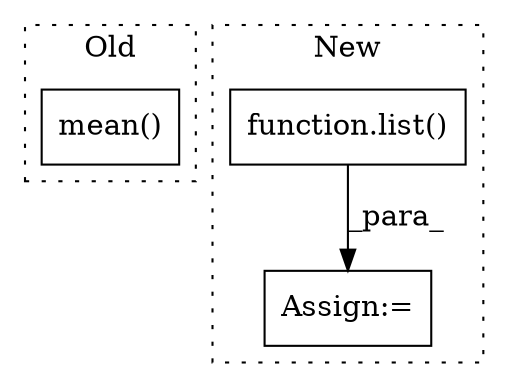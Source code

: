 digraph G {
subgraph cluster0 {
1 [label="mean()" a="75" s="7221,7266" l="44,1" shape="box"];
label = "Old";
style="dotted";
}
subgraph cluster1 {
2 [label="function.list()" a="75" s="5513,5549" l="5,1" shape="box"];
3 [label="Assign:=" a="68" s="5484" l="3" shape="box"];
label = "New";
style="dotted";
}
2 -> 3 [label="_para_"];
}